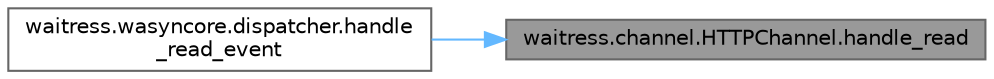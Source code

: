 digraph "waitress.channel.HTTPChannel.handle_read"
{
 // LATEX_PDF_SIZE
  bgcolor="transparent";
  edge [fontname=Helvetica,fontsize=10,labelfontname=Helvetica,labelfontsize=10];
  node [fontname=Helvetica,fontsize=10,shape=box,height=0.2,width=0.4];
  rankdir="RL";
  Node1 [id="Node000001",label="waitress.channel.HTTPChannel.handle_read",height=0.2,width=0.4,color="gray40", fillcolor="grey60", style="filled", fontcolor="black",tooltip=" "];
  Node1 -> Node2 [id="edge1_Node000001_Node000002",dir="back",color="steelblue1",style="solid",tooltip=" "];
  Node2 [id="Node000002",label="waitress.wasyncore.dispatcher.handle\l_read_event",height=0.2,width=0.4,color="grey40", fillcolor="white", style="filled",URL="$classwaitress_1_1wasyncore_1_1dispatcher.html#a1b0ff9a1c16ffdbba1a6177204c1050e",tooltip=" "];
}
